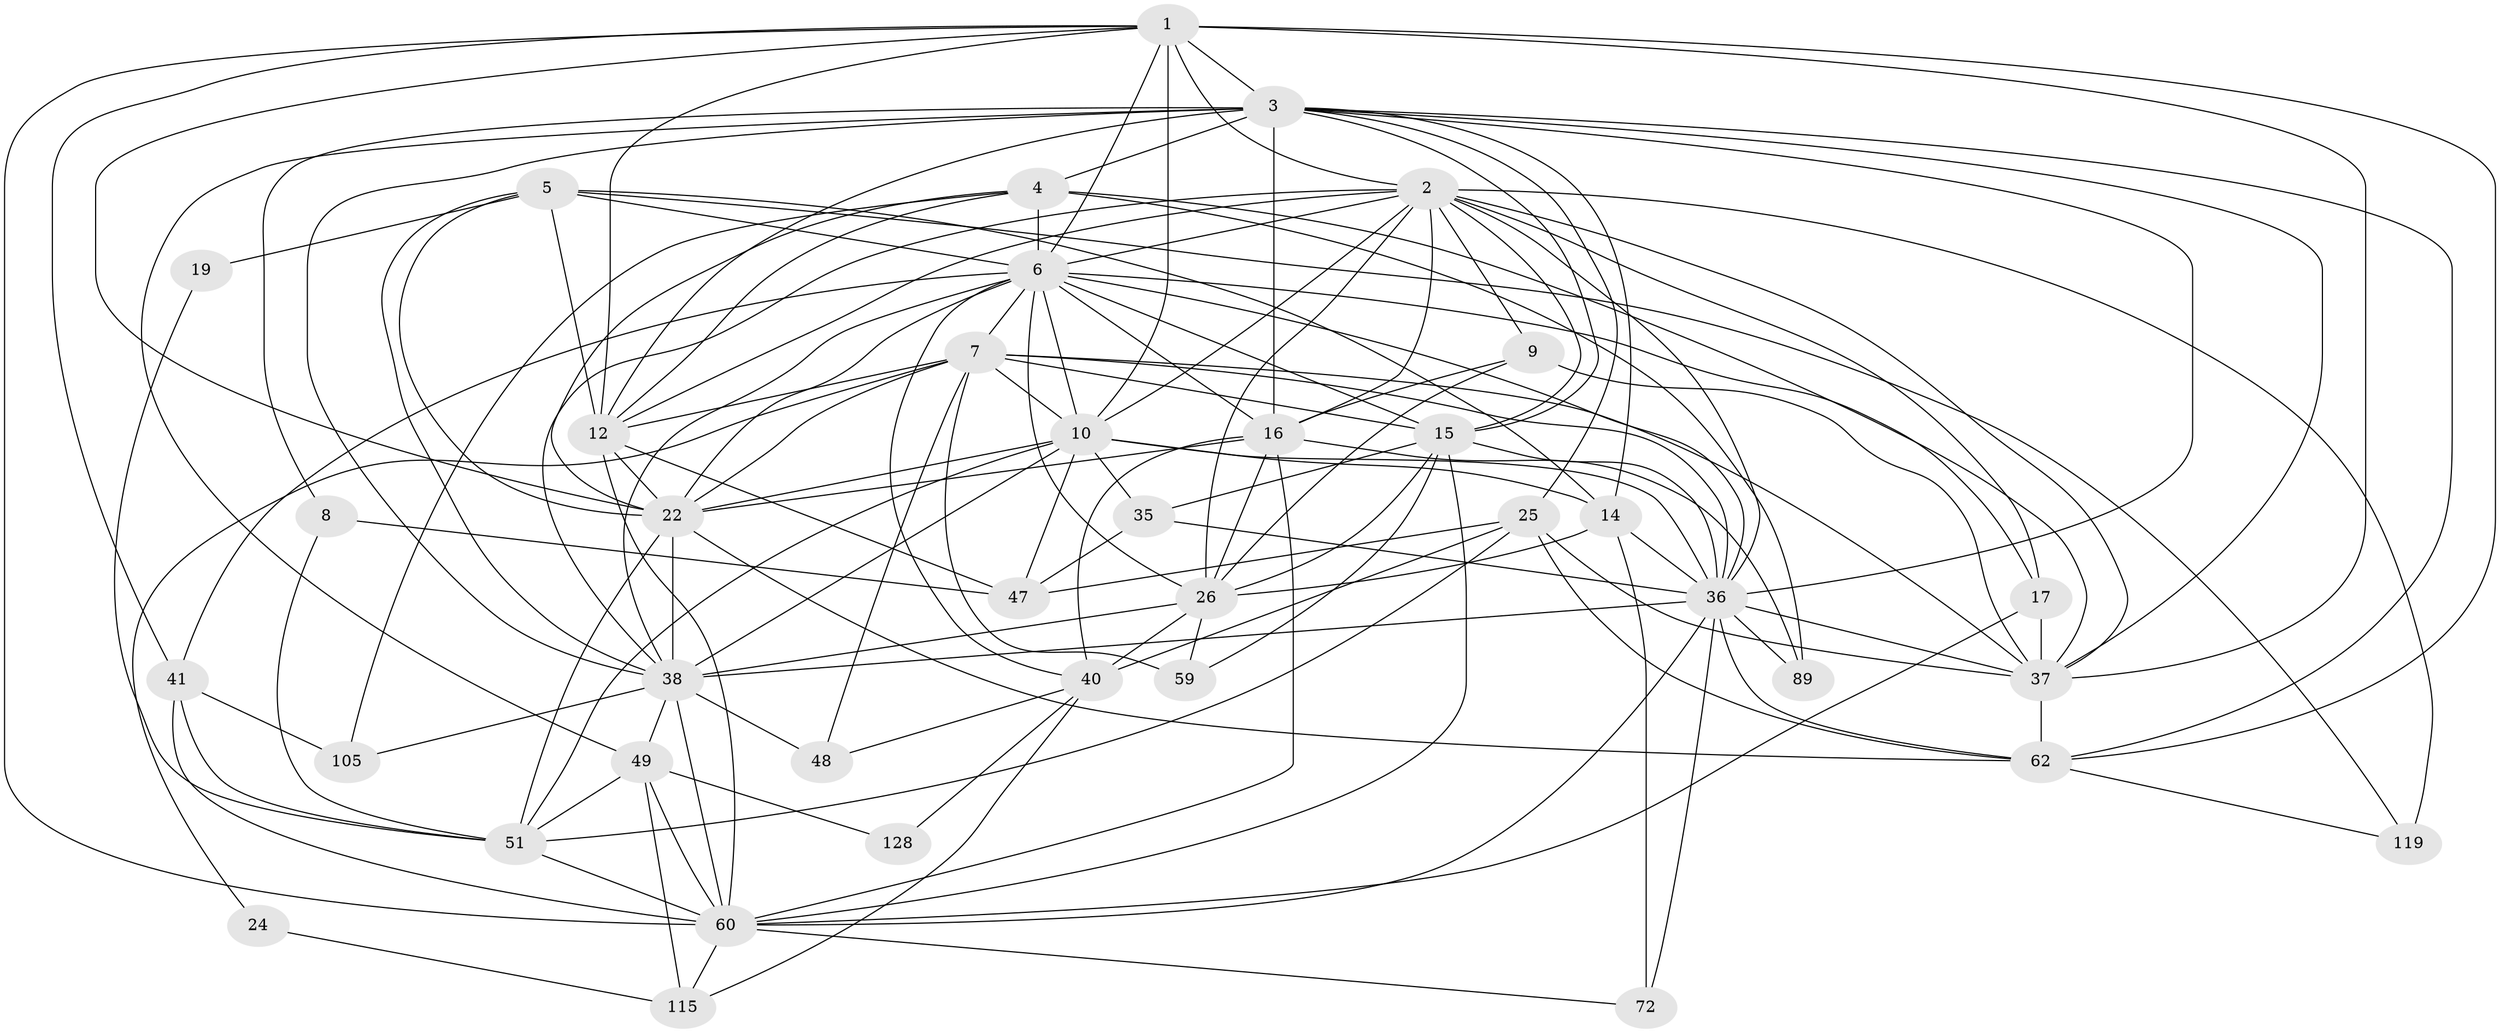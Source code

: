 // original degree distribution, {6: 0.11538461538461539, 7: 0.023076923076923078, 3: 0.24615384615384617, 5: 0.17692307692307693, 4: 0.3, 2: 0.13076923076923078, 8: 0.007692307692307693}
// Generated by graph-tools (version 1.1) at 2025/18/03/04/25 18:18:54]
// undirected, 39 vertices, 137 edges
graph export_dot {
graph [start="1"]
  node [color=gray90,style=filled];
  1 [super="+122+18"];
  2 [super="+30+90+82"];
  3 [super="+13+61"];
  4 [super="+21+11"];
  5 [super="+76"];
  6 [super="+102+31+29"];
  7 [super="+80+33+27"];
  8;
  9;
  10 [super="+84+87+55+20"];
  12 [super="+123+32+42"];
  14 [super="+104"];
  15 [super="+52+28+65"];
  16 [super="+50+46"];
  17 [super="+98"];
  19;
  22 [super="+53"];
  24;
  25 [super="+44+117+57"];
  26 [super="+125+58"];
  35 [super="+39"];
  36 [super="+73+120+74"];
  37 [super="+100+108"];
  38 [super="+66+83+56"];
  40 [super="+43"];
  41 [super="+107"];
  47;
  48 [super="+103"];
  49 [super="+69+112"];
  51 [super="+113+68"];
  59;
  60 [super="+99+67+70+75"];
  62 [super="+63"];
  72 [super="+95"];
  89;
  105;
  115;
  119;
  128;
  1 -- 37;
  1 -- 3 [weight=2];
  1 -- 41;
  1 -- 60 [weight=2];
  1 -- 22;
  1 -- 10;
  1 -- 12;
  1 -- 62;
  1 -- 2 [weight=2];
  1 -- 6;
  2 -- 17;
  2 -- 9;
  2 -- 36;
  2 -- 37;
  2 -- 10;
  2 -- 15 [weight=2];
  2 -- 16 [weight=2];
  2 -- 26;
  2 -- 12;
  2 -- 119;
  2 -- 38;
  2 -- 6;
  3 -- 36;
  3 -- 12 [weight=2];
  3 -- 37;
  3 -- 25 [weight=2];
  3 -- 4;
  3 -- 14 [weight=2];
  3 -- 49;
  3 -- 62;
  3 -- 8;
  3 -- 38;
  3 -- 15;
  3 -- 16;
  4 -- 105;
  4 -- 12 [weight=2];
  4 -- 89;
  4 -- 37;
  4 -- 22;
  4 -- 6 [weight=2];
  5 -- 12;
  5 -- 6 [weight=2];
  5 -- 19;
  5 -- 22;
  5 -- 119;
  5 -- 14;
  5 -- 38;
  6 -- 41 [weight=2];
  6 -- 10 [weight=3];
  6 -- 22;
  6 -- 7;
  6 -- 40;
  6 -- 36;
  6 -- 15 [weight=2];
  6 -- 17;
  6 -- 26;
  6 -- 38 [weight=2];
  6 -- 16;
  7 -- 48;
  7 -- 37;
  7 -- 22;
  7 -- 12;
  7 -- 36;
  7 -- 24;
  7 -- 10;
  7 -- 59 [weight=2];
  7 -- 15;
  8 -- 47;
  8 -- 51;
  9 -- 26;
  9 -- 37;
  9 -- 16;
  10 -- 51;
  10 -- 14;
  10 -- 35;
  10 -- 36;
  10 -- 47;
  10 -- 22;
  10 -- 38;
  12 -- 22 [weight=3];
  12 -- 47;
  12 -- 60;
  14 -- 36;
  14 -- 26;
  14 -- 72;
  15 -- 60 [weight=2];
  15 -- 36;
  15 -- 26;
  15 -- 59;
  15 -- 35;
  16 -- 40;
  16 -- 22;
  16 -- 89;
  16 -- 26;
  16 -- 60;
  17 -- 60 [weight=2];
  17 -- 37;
  19 -- 51;
  22 -- 51;
  22 -- 62;
  22 -- 38;
  24 -- 115;
  25 -- 62;
  25 -- 47;
  25 -- 37;
  25 -- 40 [weight=2];
  25 -- 51;
  26 -- 59;
  26 -- 40;
  26 -- 38;
  35 -- 36;
  35 -- 47;
  36 -- 72;
  36 -- 60;
  36 -- 89;
  36 -- 37;
  36 -- 62;
  36 -- 38 [weight=2];
  37 -- 62;
  38 -- 105;
  38 -- 60 [weight=2];
  38 -- 48;
  38 -- 49;
  40 -- 48;
  40 -- 128;
  40 -- 115;
  41 -- 105 [weight=2];
  41 -- 60;
  41 -- 51;
  49 -- 128;
  49 -- 60;
  49 -- 115;
  49 -- 51;
  51 -- 60;
  60 -- 115;
  60 -- 72;
  62 -- 119;
}
